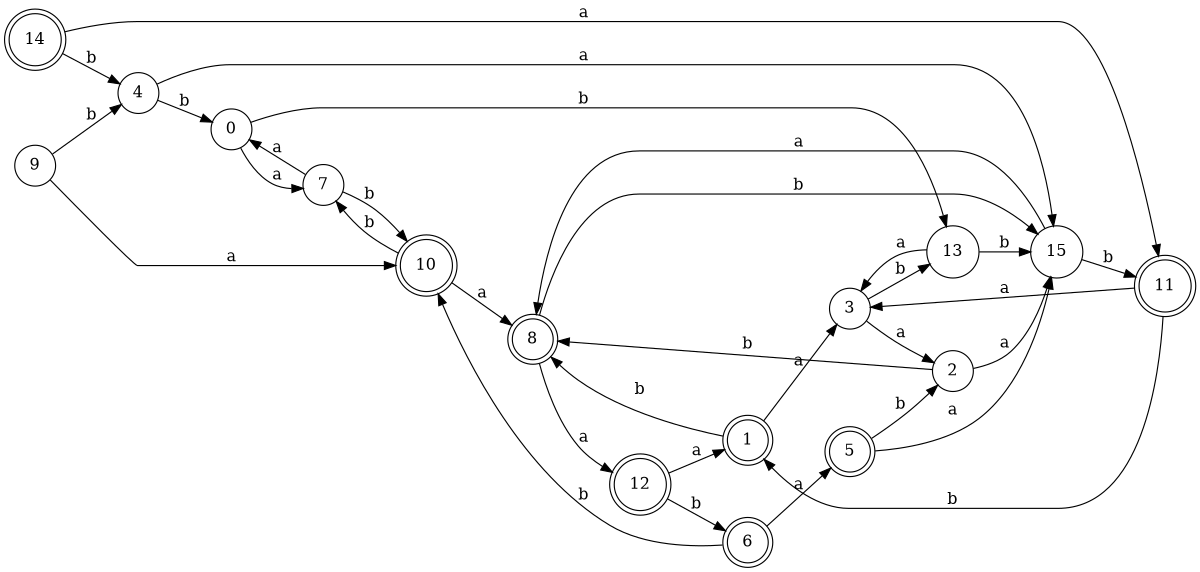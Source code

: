 digraph n13_8 {
__start0 [label="" shape="none"];

rankdir=LR;
size="8,5";

s0 [style="filled", color="black", fillcolor="white" shape="circle", label="0"];
s1 [style="rounded,filled", color="black", fillcolor="white" shape="doublecircle", label="1"];
s2 [style="filled", color="black", fillcolor="white" shape="circle", label="2"];
s3 [style="filled", color="black", fillcolor="white" shape="circle", label="3"];
s4 [style="filled", color="black", fillcolor="white" shape="circle", label="4"];
s5 [style="rounded,filled", color="black", fillcolor="white" shape="doublecircle", label="5"];
s6 [style="rounded,filled", color="black", fillcolor="white" shape="doublecircle", label="6"];
s7 [style="filled", color="black", fillcolor="white" shape="circle", label="7"];
s8 [style="rounded,filled", color="black", fillcolor="white" shape="doublecircle", label="8"];
s9 [style="filled", color="black", fillcolor="white" shape="circle", label="9"];
s10 [style="rounded,filled", color="black", fillcolor="white" shape="doublecircle", label="10"];
s11 [style="rounded,filled", color="black", fillcolor="white" shape="doublecircle", label="11"];
s12 [style="rounded,filled", color="black", fillcolor="white" shape="doublecircle", label="12"];
s13 [style="filled", color="black", fillcolor="white" shape="circle", label="13"];
s14 [style="rounded,filled", color="black", fillcolor="white" shape="doublecircle", label="14"];
s15 [style="filled", color="black", fillcolor="white" shape="circle", label="15"];
s0 -> s7 [label="a"];
s0 -> s13 [label="b"];
s1 -> s3 [label="a"];
s1 -> s8 [label="b"];
s2 -> s15 [label="a"];
s2 -> s8 [label="b"];
s3 -> s2 [label="a"];
s3 -> s13 [label="b"];
s4 -> s15 [label="a"];
s4 -> s0 [label="b"];
s5 -> s15 [label="a"];
s5 -> s2 [label="b"];
s6 -> s5 [label="a"];
s6 -> s10 [label="b"];
s7 -> s0 [label="a"];
s7 -> s10 [label="b"];
s8 -> s12 [label="a"];
s8 -> s15 [label="b"];
s9 -> s10 [label="a"];
s9 -> s4 [label="b"];
s10 -> s8 [label="a"];
s10 -> s7 [label="b"];
s11 -> s3 [label="a"];
s11 -> s1 [label="b"];
s12 -> s1 [label="a"];
s12 -> s6 [label="b"];
s13 -> s3 [label="a"];
s13 -> s15 [label="b"];
s14 -> s11 [label="a"];
s14 -> s4 [label="b"];
s15 -> s8 [label="a"];
s15 -> s11 [label="b"];

}